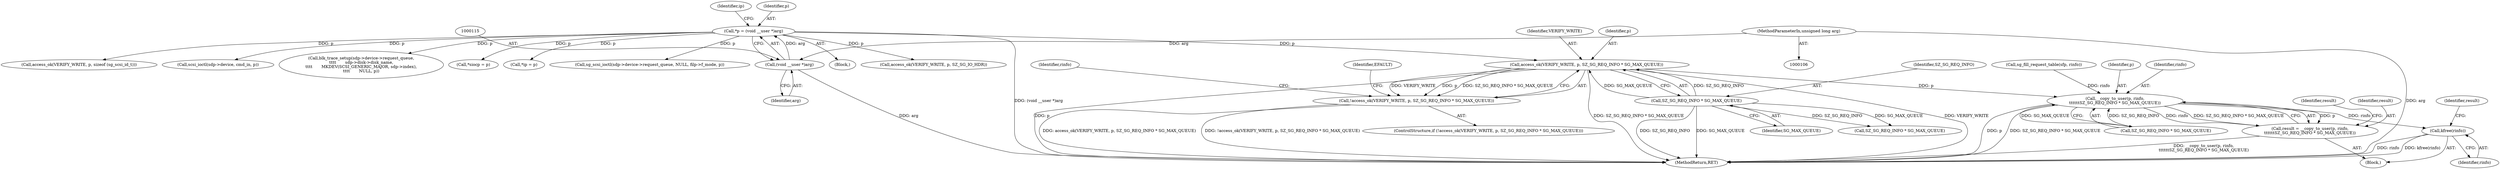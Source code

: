 digraph "0_linux_3e0097499839e0fe3af380410eababe5a47c4cf9_0@pointer" {
"1000807" [label="(Call,access_ok(VERIFY_WRITE, p, SZ_SG_REQ_INFO * SG_MAX_QUEUE))"];
"1000112" [label="(Call,*p = (void __user *)arg)"];
"1000114" [label="(Call,(void __user *)arg)"];
"1000109" [label="(MethodParameterIn,unsigned long arg)"];
"1000810" [label="(Call,SZ_SG_REQ_INFO * SG_MAX_QUEUE)"];
"1000806" [label="(Call,!access_ok(VERIFY_WRITE, p, SZ_SG_REQ_INFO * SG_MAX_QUEUE))"];
"1000849" [label="(Call,__copy_to_user(p, rinfo,\n\t\t\t\t\t\tSZ_SG_REQ_INFO * SG_MAX_QUEUE))"];
"1000847" [label="(Call,result = __copy_to_user(p, rinfo,\n\t\t\t\t\t\tSZ_SG_REQ_INFO * SG_MAX_QUEUE))"];
"1000862" [label="(Call,kfree(rinfo))"];
"1000116" [label="(Identifier,arg)"];
"1000906" [label="(Call,*siocp = p)"];
"1000114" [label="(Call,(void __user *)arg)"];
"1000856" [label="(Identifier,result)"];
"1000118" [label="(Call,*ip = p)"];
"1000810" [label="(Call,SZ_SG_REQ_INFO * SG_MAX_QUEUE)"];
"1000863" [label="(Identifier,rinfo)"];
"1000850" [label="(Identifier,p)"];
"1000811" [label="(Identifier,SZ_SG_REQ_INFO)"];
"1000809" [label="(Identifier,p)"];
"1000806" [label="(Call,!access_ok(VERIFY_WRITE, p, SZ_SG_REQ_INFO * SG_MAX_QUEUE))"];
"1000807" [label="(Call,access_ok(VERIFY_WRITE, p, SZ_SG_REQ_INFO * SG_MAX_QUEUE))"];
"1000929" [label="(Call,sg_scsi_ioctl(sdp->device->request_queue, NULL, filp->f_mode, p))"];
"1000848" [label="(Identifier,result)"];
"1000119" [label="(Identifier,ip)"];
"1000851" [label="(Identifier,rinfo)"];
"1000862" [label="(Call,kfree(rinfo))"];
"1000110" [label="(Block,)"];
"1001060" [label="(MethodReturn,RET)"];
"1000852" [label="(Call,SZ_SG_REQ_INFO * SG_MAX_QUEUE)"];
"1000815" [label="(Identifier,EFAULT)"];
"1000805" [label="(ControlStructure,if (!access_ok(VERIFY_WRITE, p, SZ_SG_REQ_INFO * SG_MAX_QUEUE)))"];
"1000189" [label="(Call,access_ok(VERIFY_WRITE, p, SZ_SG_IO_HDR))"];
"1000808" [label="(Identifier,VERIFY_WRITE)"];
"1000112" [label="(Call,*p = (void __user *)arg)"];
"1000812" [label="(Identifier,SG_MAX_QUEUE)"];
"1000849" [label="(Call,__copy_to_user(p, rinfo,\n\t\t\t\t\t\tSZ_SG_REQ_INFO * SG_MAX_QUEUE))"];
"1000817" [label="(Block,)"];
"1000822" [label="(Call,SZ_SG_REQ_INFO * SG_MAX_QUEUE)"];
"1000113" [label="(Identifier,p)"];
"1000109" [label="(MethodParameterIn,unsigned long arg)"];
"1000820" [label="(Identifier,rinfo)"];
"1000360" [label="(Call,access_ok(VERIFY_WRITE, p, sizeof (sg_scsi_id_t)))"];
"1001054" [label="(Call,scsi_ioctl(sdp->device, cmd_in, p))"];
"1000847" [label="(Call,result = __copy_to_user(p, rinfo,\n\t\t\t\t\t\tSZ_SG_REQ_INFO * SG_MAX_QUEUE))"];
"1000838" [label="(Call,sg_fill_request_table(sfp, rinfo))"];
"1000865" [label="(Identifier,result)"];
"1000971" [label="(Call,blk_trace_setup(sdp->device->request_queue,\n\t\t\t\t       sdp->disk->disk_name,\n\t\t\t\t       MKDEV(SCSI_GENERIC_MAJOR, sdp->index),\n\t\t\t\t       NULL, p))"];
"1000807" -> "1000806"  [label="AST: "];
"1000807" -> "1000810"  [label="CFG: "];
"1000808" -> "1000807"  [label="AST: "];
"1000809" -> "1000807"  [label="AST: "];
"1000810" -> "1000807"  [label="AST: "];
"1000806" -> "1000807"  [label="CFG: "];
"1000807" -> "1001060"  [label="DDG: SZ_SG_REQ_INFO * SG_MAX_QUEUE"];
"1000807" -> "1001060"  [label="DDG: VERIFY_WRITE"];
"1000807" -> "1001060"  [label="DDG: p"];
"1000807" -> "1000806"  [label="DDG: VERIFY_WRITE"];
"1000807" -> "1000806"  [label="DDG: p"];
"1000807" -> "1000806"  [label="DDG: SZ_SG_REQ_INFO * SG_MAX_QUEUE"];
"1000112" -> "1000807"  [label="DDG: p"];
"1000810" -> "1000807"  [label="DDG: SZ_SG_REQ_INFO"];
"1000810" -> "1000807"  [label="DDG: SG_MAX_QUEUE"];
"1000807" -> "1000849"  [label="DDG: p"];
"1000112" -> "1000110"  [label="AST: "];
"1000112" -> "1000114"  [label="CFG: "];
"1000113" -> "1000112"  [label="AST: "];
"1000114" -> "1000112"  [label="AST: "];
"1000119" -> "1000112"  [label="CFG: "];
"1000112" -> "1001060"  [label="DDG: (void __user *)arg"];
"1000114" -> "1000112"  [label="DDG: arg"];
"1000112" -> "1000118"  [label="DDG: p"];
"1000112" -> "1000189"  [label="DDG: p"];
"1000112" -> "1000360"  [label="DDG: p"];
"1000112" -> "1000906"  [label="DDG: p"];
"1000112" -> "1000929"  [label="DDG: p"];
"1000112" -> "1000971"  [label="DDG: p"];
"1000112" -> "1001054"  [label="DDG: p"];
"1000114" -> "1000116"  [label="CFG: "];
"1000115" -> "1000114"  [label="AST: "];
"1000116" -> "1000114"  [label="AST: "];
"1000114" -> "1001060"  [label="DDG: arg"];
"1000109" -> "1000114"  [label="DDG: arg"];
"1000109" -> "1000106"  [label="AST: "];
"1000109" -> "1001060"  [label="DDG: arg"];
"1000810" -> "1000812"  [label="CFG: "];
"1000811" -> "1000810"  [label="AST: "];
"1000812" -> "1000810"  [label="AST: "];
"1000810" -> "1001060"  [label="DDG: SZ_SG_REQ_INFO"];
"1000810" -> "1001060"  [label="DDG: SG_MAX_QUEUE"];
"1000810" -> "1000822"  [label="DDG: SZ_SG_REQ_INFO"];
"1000810" -> "1000822"  [label="DDG: SG_MAX_QUEUE"];
"1000806" -> "1000805"  [label="AST: "];
"1000815" -> "1000806"  [label="CFG: "];
"1000820" -> "1000806"  [label="CFG: "];
"1000806" -> "1001060"  [label="DDG: access_ok(VERIFY_WRITE, p, SZ_SG_REQ_INFO * SG_MAX_QUEUE)"];
"1000806" -> "1001060"  [label="DDG: !access_ok(VERIFY_WRITE, p, SZ_SG_REQ_INFO * SG_MAX_QUEUE)"];
"1000849" -> "1000847"  [label="AST: "];
"1000849" -> "1000852"  [label="CFG: "];
"1000850" -> "1000849"  [label="AST: "];
"1000851" -> "1000849"  [label="AST: "];
"1000852" -> "1000849"  [label="AST: "];
"1000847" -> "1000849"  [label="CFG: "];
"1000849" -> "1001060"  [label="DDG: p"];
"1000849" -> "1001060"  [label="DDG: SZ_SG_REQ_INFO * SG_MAX_QUEUE"];
"1000849" -> "1000847"  [label="DDG: p"];
"1000849" -> "1000847"  [label="DDG: rinfo"];
"1000849" -> "1000847"  [label="DDG: SZ_SG_REQ_INFO * SG_MAX_QUEUE"];
"1000838" -> "1000849"  [label="DDG: rinfo"];
"1000852" -> "1000849"  [label="DDG: SZ_SG_REQ_INFO"];
"1000852" -> "1000849"  [label="DDG: SG_MAX_QUEUE"];
"1000849" -> "1000862"  [label="DDG: rinfo"];
"1000847" -> "1000817"  [label="AST: "];
"1000848" -> "1000847"  [label="AST: "];
"1000856" -> "1000847"  [label="CFG: "];
"1000847" -> "1001060"  [label="DDG: __copy_to_user(p, rinfo,\n\t\t\t\t\t\tSZ_SG_REQ_INFO * SG_MAX_QUEUE)"];
"1000862" -> "1000817"  [label="AST: "];
"1000862" -> "1000863"  [label="CFG: "];
"1000863" -> "1000862"  [label="AST: "];
"1000865" -> "1000862"  [label="CFG: "];
"1000862" -> "1001060"  [label="DDG: rinfo"];
"1000862" -> "1001060"  [label="DDG: kfree(rinfo)"];
}

